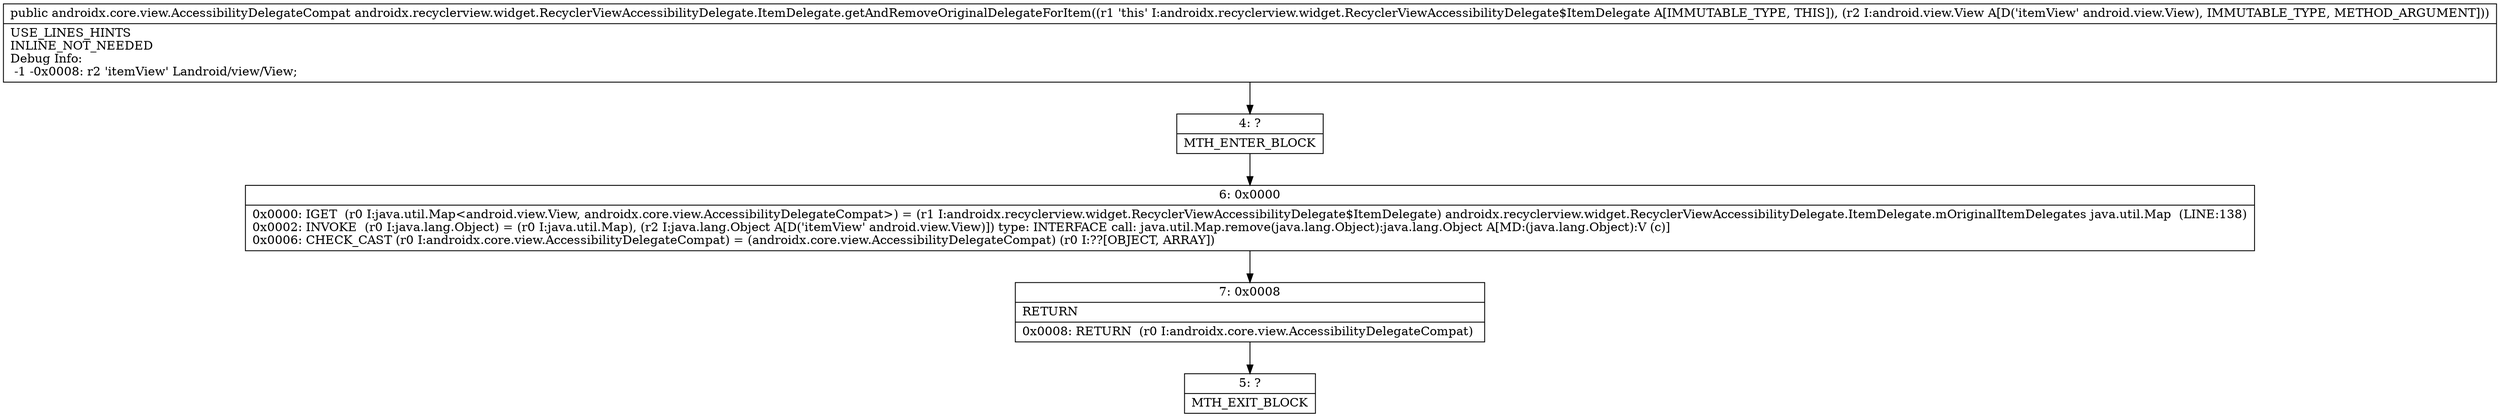 digraph "CFG forandroidx.recyclerview.widget.RecyclerViewAccessibilityDelegate.ItemDelegate.getAndRemoveOriginalDelegateForItem(Landroid\/view\/View;)Landroidx\/core\/view\/AccessibilityDelegateCompat;" {
Node_4 [shape=record,label="{4\:\ ?|MTH_ENTER_BLOCK\l}"];
Node_6 [shape=record,label="{6\:\ 0x0000|0x0000: IGET  (r0 I:java.util.Map\<android.view.View, androidx.core.view.AccessibilityDelegateCompat\>) = (r1 I:androidx.recyclerview.widget.RecyclerViewAccessibilityDelegate$ItemDelegate) androidx.recyclerview.widget.RecyclerViewAccessibilityDelegate.ItemDelegate.mOriginalItemDelegates java.util.Map  (LINE:138)\l0x0002: INVOKE  (r0 I:java.lang.Object) = (r0 I:java.util.Map), (r2 I:java.lang.Object A[D('itemView' android.view.View)]) type: INTERFACE call: java.util.Map.remove(java.lang.Object):java.lang.Object A[MD:(java.lang.Object):V (c)]\l0x0006: CHECK_CAST (r0 I:androidx.core.view.AccessibilityDelegateCompat) = (androidx.core.view.AccessibilityDelegateCompat) (r0 I:??[OBJECT, ARRAY]) \l}"];
Node_7 [shape=record,label="{7\:\ 0x0008|RETURN\l|0x0008: RETURN  (r0 I:androidx.core.view.AccessibilityDelegateCompat) \l}"];
Node_5 [shape=record,label="{5\:\ ?|MTH_EXIT_BLOCK\l}"];
MethodNode[shape=record,label="{public androidx.core.view.AccessibilityDelegateCompat androidx.recyclerview.widget.RecyclerViewAccessibilityDelegate.ItemDelegate.getAndRemoveOriginalDelegateForItem((r1 'this' I:androidx.recyclerview.widget.RecyclerViewAccessibilityDelegate$ItemDelegate A[IMMUTABLE_TYPE, THIS]), (r2 I:android.view.View A[D('itemView' android.view.View), IMMUTABLE_TYPE, METHOD_ARGUMENT]))  | USE_LINES_HINTS\lINLINE_NOT_NEEDED\lDebug Info:\l  \-1 \-0x0008: r2 'itemView' Landroid\/view\/View;\l}"];
MethodNode -> Node_4;Node_4 -> Node_6;
Node_6 -> Node_7;
Node_7 -> Node_5;
}

